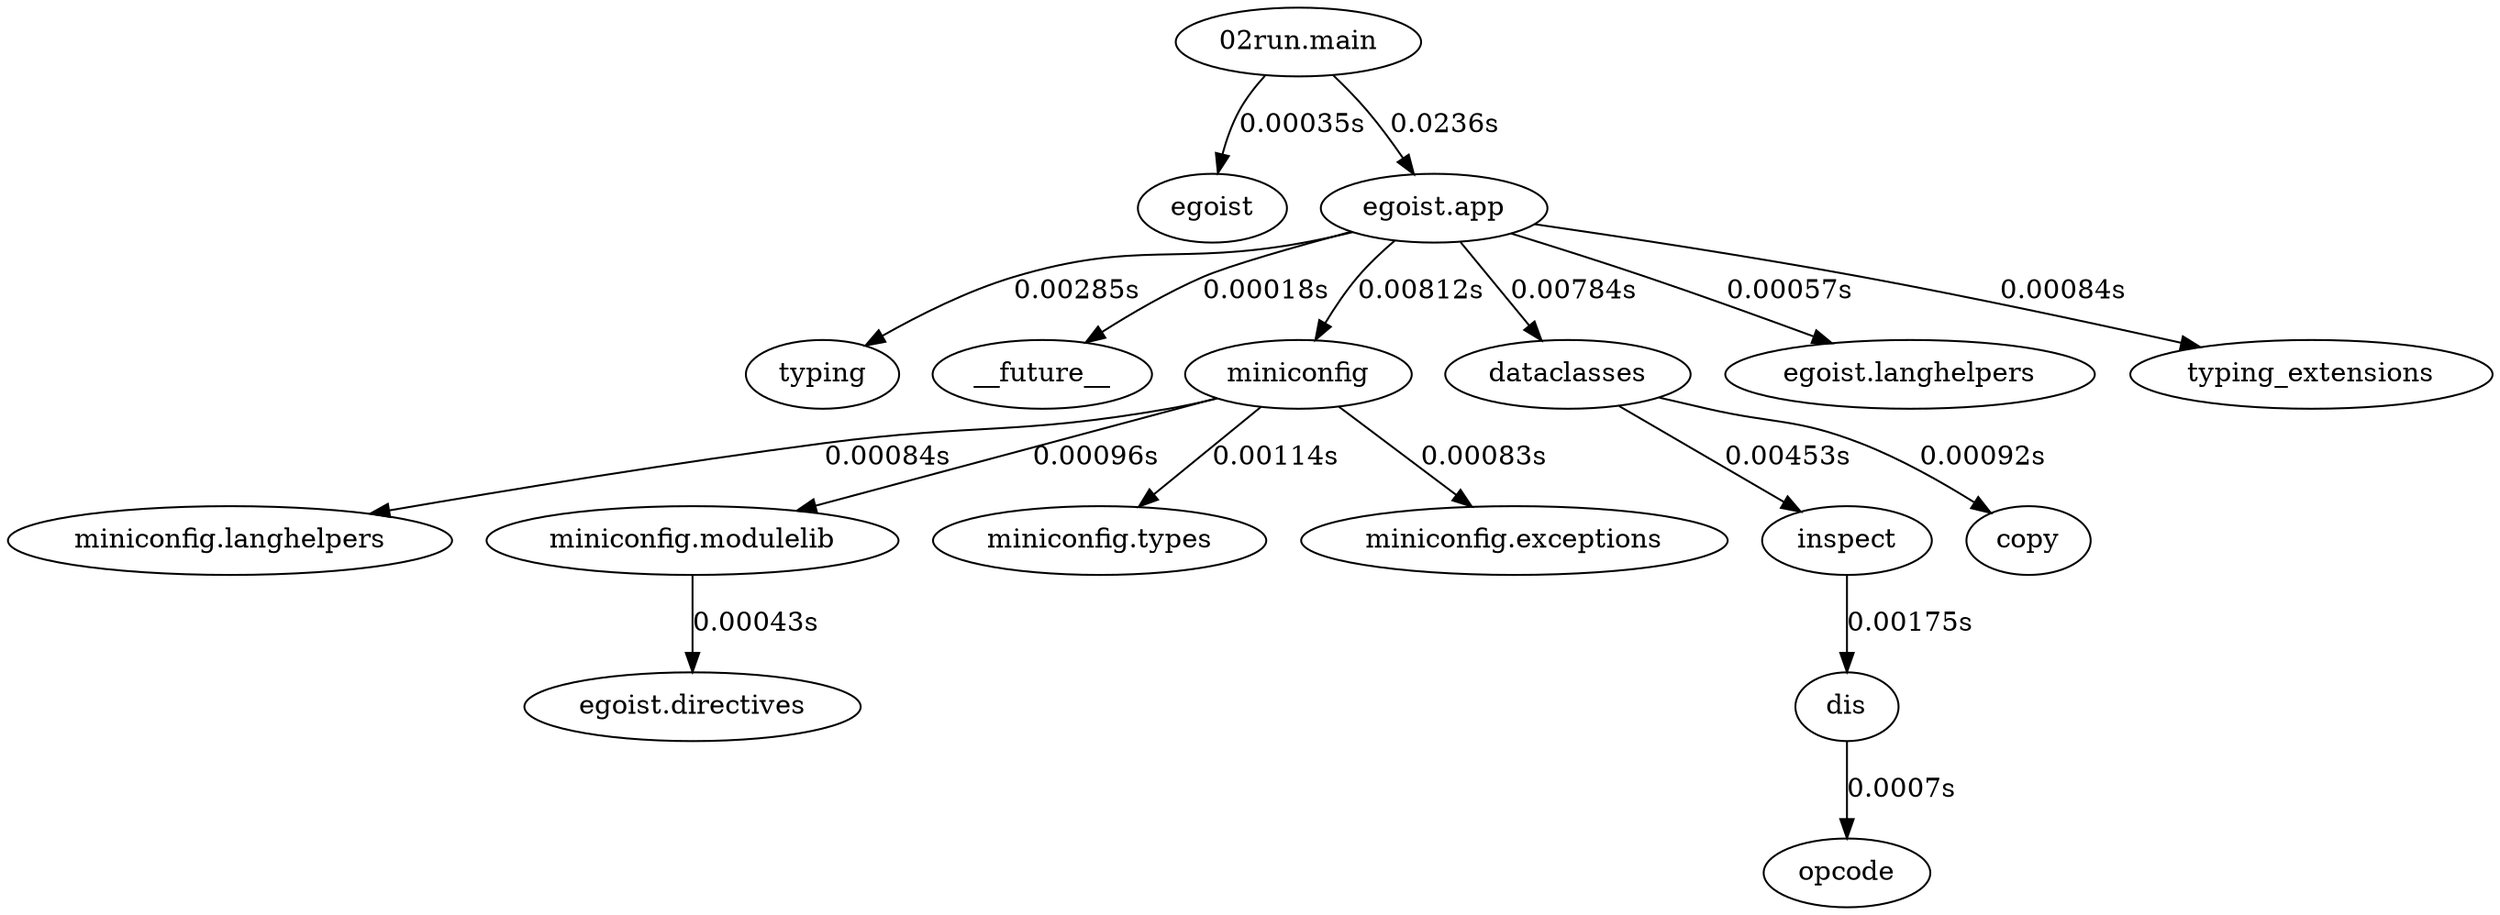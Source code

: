 digraph g {
    g0 [label="02run.main"]
    g1 [label="egoist"]
    g2 [label="egoist.app"]
    g3 [label="typing"]
    g4 [label="__future__"]
    g5 [label="miniconfig"]
    g6 [label="dataclasses"]
    g7 [label="egoist.langhelpers"]
    g8 [label="typing_extensions"]
    g9 [label="inspect"]
    g10 [label="copy"]
    g11 [label="dis"]
    g12 [label="opcode"]
    g13 [label="miniconfig.langhelpers"]
    g14 [label="miniconfig.modulelib"]
    g15 [label="miniconfig.types"]
    g16 [label="miniconfig.exceptions"]
    g17 [label="egoist.directives"]
    g0 -> g1 [label="0.00035s"]
    g0 -> g2 [label="0.0236s"]
    g2 -> g3 [label="0.00285s"]
    g2 -> g4 [label="0.00018s"]
    g2 -> g5 [label="0.00812s"]
    g2 -> g6 [label="0.00784s"]
    g2 -> g7 [label="0.00057s"]
    g2 -> g8 [label="0.00084s"]
    g6 -> g9 [label="0.00453s"]
    g6 -> g10 [label="0.00092s"]
    g11 -> g12 [label="0.0007s"]
    g9 -> g11 [label="0.00175s"]
    g5 -> g13 [label="0.00084s"]
    g5 -> g14 [label="0.00096s"]
    g5 -> g15 [label="0.00114s"]
    g5 -> g16 [label="0.00083s"]
    g14 -> g17 [label="0.00043s"]
}
// load :venvs/my/egoist/egoist/app.py ... 0.023604154586791992s
// load :venvs/my/miniconfig/miniconfig/__init__.py ... 0.008116960525512695s
// load /opt/local/Library/Frameworks/Python.framework/Versions/3.8/lib/python3.8/dataclasses.py ... 0.007838010787963867s
// load /opt/local/Library/Frameworks/Python.framework/Versions/3.8/lib/python3.8/inspect.py ... 0.004527091979980469s
// load /opt/local/Library/Frameworks/Python.framework/Versions/3.8/lib/python3.8/typing.py ... 0.002852201461791992s
// load /opt/local/Library/Frameworks/Python.framework/Versions/3.8/lib/python3.8/dis.py ... 0.0017549991607666016s
// load :venvs/my/miniconfig/miniconfig/types.py ... 0.0011410713195800781s
// load :venvs/my/miniconfig/miniconfig/modulelib.py ... 0.0009558200836181641s
// load /opt/local/Library/Frameworks/Python.framework/Versions/3.8/lib/python3.8/copy.py ... 0.0009181499481201172s
// load :venvs/my/miniconfig/miniconfig/langhelpers.py ... 0.0008428096771240234s
// load :venvs/my/lib/python3.8/site-packages/typing_extensions.py ... 0.0008399486541748047s
// load :venvs/my/miniconfig/miniconfig/exceptions.py ... 0.0008268356323242188s
// load /opt/local/Library/Frameworks/Python.framework/Versions/3.8/lib/python3.8/opcode.py ... 0.0006978511810302734s
// load :venvs/my/egoist/egoist/langhelpers.py ... 0.0005691051483154297s
// load :venvs/my/egoist/egoist/directives.py ... 0.00043392181396484375s
// load :venvs/my/egoist/egoist/__init__.py ... 0.0003509521484375s
// load /opt/local/Library/Frameworks/Python.framework/Versions/3.8/lib/python3.8/__future__.py ... 0.00017690658569335938s
// load /opt/local/Library/Frameworks/Python.framework/Versions/3.8/lib/python3.8/lib-dynload/_opcode.cpython-38-darwin.so ... 1.0967254638671875e-05s
